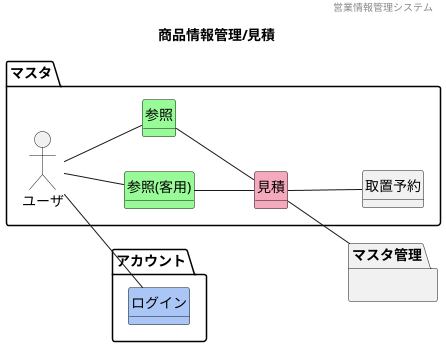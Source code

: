 @startuml images/商品情報管理/見積
' ヘッダー
header 営業情報管理システム
' タイトル
title 商品情報管理/見積
' 
hide circle
' 
hide method
left to right direction

package "アカウント"{
    class "ログイン" #A9C6F6
}
package "マスタ" {
    mix_actor "ユーザ"
        class "参照(客用)" #98fb98
        class "参照" #98fb98
        class "見積" #F5A9BC
        class "取置予約" 
}

package "マスタ管理"{
}


        ' class "" #F5A9BC
        ' class "" #ffd700

        'モデル同士の関係
        ユーザ -- 参照
        ユーザ -- "参照(客用)"
        ユーザ -- ログイン
        参照 -- 見積
        "参照(客用)" -- 見積
        見積 -- 取置予約
        見積-- マスタ管理

@enduml
